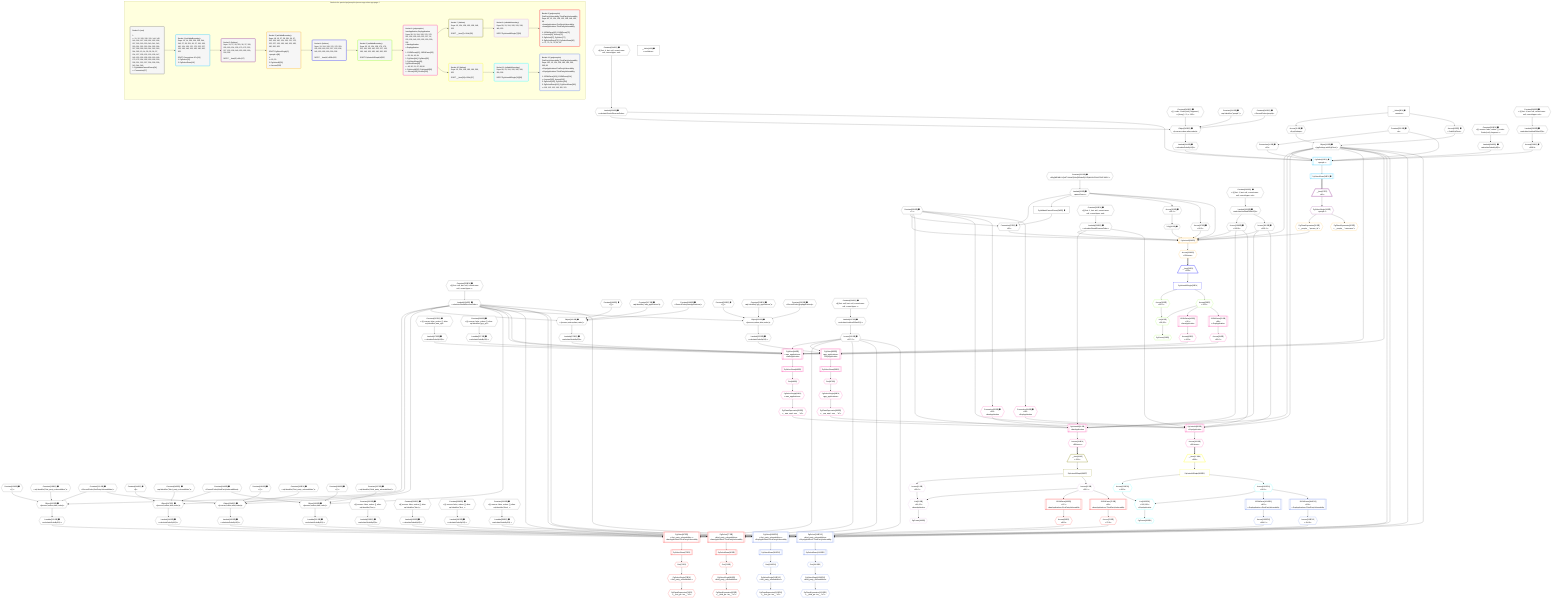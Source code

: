 %%{init: {'themeVariables': { 'fontSize': '12px'}}}%%
graph TD
    classDef path fill:#eee,stroke:#000,color:#000
    classDef plan fill:#fff,stroke-width:1px,color:#000
    classDef itemplan fill:#fff,stroke-width:2px,color:#000
    classDef unbatchedplan fill:#dff,stroke-width:1px,color:#000
    classDef sideeffectplan fill:#fcc,stroke-width:2px,color:#000
    classDef bucket fill:#f6f6f6,color:#000,stroke-width:2px,text-align:left


    %% plan dependencies
    Object132{{"Object[132∈0] ➊<br />ᐸ{reverse,orders,alias,codec}ᐳ"}}:::plan
    Lambda124{{"Lambda[124∈0] ➊<br />ᐸcalculateShouldReverseOrderᐳ"}}:::plan
    Constant129{{"Constant[129∈0] ➊<br />ᐸ[]ᐳ"}}:::plan
    Constant130{{"Constant[130∈0] ➊<br />ᐸsql.identifier(”first_party_vulnerabilities”)ᐳ"}}:::plan
    Constant131{{"Constant[131∈0] ➊<br />ᐸRecordCodec(firstPartyVulnerabilities)ᐳ"}}:::plan
    Lambda124 & Constant129 & Constant130 & Constant131 --> Object132
    Object147{{"Object[147∈0] ➊<br />ᐸ{reverse,orders,alias,codec}ᐳ"}}:::plan
    Constant144{{"Constant[144∈0] ➊<br />ᐸ[]ᐳ"}}:::plan
    Constant145{{"Constant[145∈0] ➊<br />ᐸsql.identifier(”third_party_vulnerabilities”)ᐳ"}}:::plan
    Constant146{{"Constant[146∈0] ➊<br />ᐸRecordCodec(thirdPartyVulnerabilities)ᐳ"}}:::plan
    Lambda124 & Constant144 & Constant145 & Constant146 --> Object147
    Object169{{"Object[169∈0] ➊<br />ᐸ{reverse,orders,alias,codec}ᐳ"}}:::plan
    Constant166{{"Constant[166∈0] ➊<br />ᐸ[]ᐳ"}}:::plan
    Constant167{{"Constant[167∈0] ➊<br />ᐸsql.identifier(”aws_applications”)ᐳ"}}:::plan
    Constant168{{"Constant[168∈0] ➊<br />ᐸRecordCodec(awsApplications)ᐳ"}}:::plan
    Lambda124 & Constant166 & Constant167 & Constant168 --> Object169
    Object184{{"Object[184∈0] ➊<br />ᐸ{reverse,orders,alias,codec}ᐳ"}}:::plan
    Constant181{{"Constant[181∈0] ➊<br />ᐸ[]ᐳ"}}:::plan
    Constant182{{"Constant[182∈0] ➊<br />ᐸsql.identifier(”first_party_vulnerabilities”)ᐳ"}}:::plan
    Lambda124 & Constant181 & Constant182 & Constant131 --> Object184
    Object199{{"Object[199∈0] ➊<br />ᐸ{reverse,orders,alias,codec}ᐳ"}}:::plan
    Constant196{{"Constant[196∈0] ➊<br />ᐸ[]ᐳ"}}:::plan
    Constant197{{"Constant[197∈0] ➊<br />ᐸsql.identifier(”third_party_vulnerabilities”)ᐳ"}}:::plan
    Lambda124 & Constant196 & Constant197 & Constant146 --> Object199
    Object221{{"Object[221∈0] ➊<br />ᐸ{reverse,orders,alias,codec}ᐳ"}}:::plan
    Constant218{{"Constant[218∈0] ➊<br />ᐸ[]ᐳ"}}:::plan
    Constant219{{"Constant[219∈0] ➊<br />ᐸsql.identifier(”gcp_applications”)ᐳ"}}:::plan
    Constant220{{"Constant[220∈0] ➊<br />ᐸRecordCodec(gcpApplications)ᐳ"}}:::plan
    Lambda124 & Constant218 & Constant219 & Constant220 --> Object221
    Object243{{"Object[243∈0] ➊<br />ᐸ{reverse,orders,alias,codec}ᐳ"}}:::plan
    Lambda236{{"Lambda[236∈0] ➊<br />ᐸcalculateShouldReverseOrderᐳ"}}:::plan
    Constant240{{"Constant[240∈0] ➊<br />ᐸ[ { codec: Codec(int4), fragment: { n: [Array], f: 0, c: 102ᐳ"}}:::plan
    Constant241{{"Constant[241∈0] ➊<br />ᐸsql.identifier(”people”)ᐳ"}}:::plan
    Constant242{{"Constant[242∈0] ➊<br />ᐸRecordCodec(people)ᐳ"}}:::plan
    Lambda236 & Constant240 & Constant241 & Constant242 --> Object243
    Connection27{{"Connection[27∈0] ➊<br />ᐸ23ᐳ"}}:::plan
    Constant251{{"Constant[251∈0] ➊<br />ᐸ1ᐳ"}}:::plan
    Lambda28{{"Lambda[28∈0] ➊<br />ᐸparseCursorᐳ"}}:::plan
    PgValidateParsedCursor34["PgValidateParsedCursor[34∈0] ➊"]:::plan
    Constant251 & Lambda28 & PgValidateParsedCursor34 --> Connection27
    Object13{{"Object[13∈0] ➊<br />ᐸ{pgSettings,withPgClient}ᐳ"}}:::plan
    Access11{{"Access[11∈0] ➊<br />ᐸ2.pgSettingsᐳ"}}:::plan
    Access12{{"Access[12∈0] ➊<br />ᐸ2.withPgClientᐳ"}}:::plan
    Access11 & Access12 --> Object13
    __Value2["__Value[2∈0] ➊<br />ᐸcontextᐳ"]:::plan
    __Value2 --> Access11
    __Value2 --> Access12
    Connection14{{"Connection[14∈0] ➊<br />ᐸ10ᐳ"}}:::plan
    Constant250{{"Constant[250∈0] ➊<br />ᐸ4ᐳ"}}:::plan
    Constant250 --> Connection14
    Constant252{{"Constant[252∈0] ➊<br />ᐸ'WyJjMDM4YzQzNTYwIiwiQXdzQXBwbGljYXRpb24iLCJbXCI0XCJdIl0='ᐳ"}}:::plan
    Constant252 --> Lambda28
    Lambda28 --> PgValidateParsedCursor34
    Access35{{"Access[35∈0] ➊<br />ᐸ28.1ᐳ"}}:::plan
    Lambda28 --> Access35
    ToPg36{{"ToPg[36∈0] ➊"}}:::plan
    Access35 --> ToPg36
    Access37{{"Access[37∈0] ➊<br />ᐸ28.2ᐳ"}}:::plan
    Lambda28 --> Access37
    Constant253{{"Constant[253∈0] ➊<br />ᐸ§{ first: null, last: null, cursorLower: null, cursorUpper: ᐳ"}}:::plan
    Constant253 --> Lambda124
    Lambda127{{"Lambda[127∈0] ➊<br />ᐸcalculateLimitAndOffsetSQLᐳ"}}:::plan
    Constant254{{"Constant[254∈0] ➊<br />ᐸ§{ first: null, last: null, cursorLower: null, cursorUpper: ᐳ"}}:::plan
    Constant254 --> Lambda127
    Access128{{"Access[128∈0] ➊<br />ᐸ127.0ᐳ"}}:::plan
    Lambda127 --> Access128
    Lambda133{{"Lambda[133∈0] ➊<br />ᐸcalculateOrderBySQLᐳ"}}:::plan
    Object132 --> Lambda133
    Lambda138{{"Lambda[138∈0] ➊<br />ᐸcalculateOrderBySQLᐳ"}}:::plan
    Constant255{{"Constant[255∈0] ➊<br />ᐸ§{ reverse: false, orders: [], alias: sql.identifier(”first_ᐳ"}}:::plan
    Constant255 --> Lambda138
    Lambda148{{"Lambda[148∈0] ➊<br />ᐸcalculateOrderBySQLᐳ"}}:::plan
    Object147 --> Lambda148
    Lambda153{{"Lambda[153∈0] ➊<br />ᐸcalculateOrderBySQLᐳ"}}:::plan
    Constant256{{"Constant[256∈0] ➊<br />ᐸ§{ reverse: false, orders: [], alias: sql.identifier(”third_ᐳ"}}:::plan
    Constant256 --> Lambda153
    Lambda156{{"Lambda[156∈0] ➊<br />ᐸcalculateShouldReverseOrderᐳ"}}:::plan
    Constant262{{"Constant[262∈0] ➊<br />ᐸ§{ first: 1, last: null, cursorLower: null, cursorUpper: nulᐳ"}}:::plan
    Constant262 --> Lambda156
    Lambda158{{"Lambda[158∈0] ➊<br />ᐸcalculateLimitAndOffsetSQLᐳ"}}:::plan
    Constant263{{"Constant[263∈0] ➊<br />ᐸ§{ first: 1, last: null, cursorLower: null, cursorUpper: nulᐳ"}}:::plan
    Constant263 --> Lambda158
    Access159{{"Access[159∈0] ➊<br />ᐸ158.0ᐳ"}}:::plan
    Lambda158 --> Access159
    Access160{{"Access[160∈0] ➊<br />ᐸ158.1ᐳ"}}:::plan
    Lambda158 --> Access160
    Lambda170{{"Lambda[170∈0] ➊<br />ᐸcalculateOrderBySQLᐳ"}}:::plan
    Object169 --> Lambda170
    Lambda175{{"Lambda[175∈0] ➊<br />ᐸcalculateOrderBySQLᐳ"}}:::plan
    Constant257{{"Constant[257∈0] ➊<br />ᐸ§{ reverse: false, orders: [], alias: sql.identifier(”aws_apᐳ"}}:::plan
    Constant257 --> Lambda175
    Lambda185{{"Lambda[185∈0] ➊<br />ᐸcalculateOrderBySQLᐳ"}}:::plan
    Object184 --> Lambda185
    Lambda190{{"Lambda[190∈0] ➊<br />ᐸcalculateOrderBySQLᐳ"}}:::plan
    Constant258{{"Constant[258∈0] ➊<br />ᐸ§{ reverse: false, orders: [], alias: sql.identifier(”first_ᐳ"}}:::plan
    Constant258 --> Lambda190
    Lambda200{{"Lambda[200∈0] ➊<br />ᐸcalculateOrderBySQLᐳ"}}:::plan
    Object199 --> Lambda200
    Lambda205{{"Lambda[205∈0] ➊<br />ᐸcalculateOrderBySQLᐳ"}}:::plan
    Constant259{{"Constant[259∈0] ➊<br />ᐸ§{ reverse: false, orders: [], alias: sql.identifier(”third_ᐳ"}}:::plan
    Constant259 --> Lambda205
    Lambda222{{"Lambda[222∈0] ➊<br />ᐸcalculateOrderBySQLᐳ"}}:::plan
    Object221 --> Lambda222
    Lambda227{{"Lambda[227∈0] ➊<br />ᐸcalculateOrderBySQLᐳ"}}:::plan
    Constant260{{"Constant[260∈0] ➊<br />ᐸ§{ reverse: false, orders: [], alias: sql.identifier(”gcp_apᐳ"}}:::plan
    Constant260 --> Lambda227
    Constant264{{"Constant[264∈0] ➊<br />ᐸ§{ first: 4, last: null, cursorLower: null, cursorUpper: nulᐳ"}}:::plan
    Constant264 --> Lambda236
    Lambda238{{"Lambda[238∈0] ➊<br />ᐸcalculateLimitAndOffsetSQLᐳ"}}:::plan
    Constant265{{"Constant[265∈0] ➊<br />ᐸ§{ first: 4, last: null, cursorLower: null, cursorUpper: nulᐳ"}}:::plan
    Constant265 --> Lambda238
    Access239{{"Access[239∈0] ➊<br />ᐸ238.0ᐳ"}}:::plan
    Lambda238 --> Access239
    Lambda244{{"Lambda[244∈0] ➊<br />ᐸcalculateOrderBySQLᐳ"}}:::plan
    Object243 --> Lambda244
    Lambda249{{"Lambda[249∈0] ➊<br />ᐸcalculateOrderBySQLᐳ"}}:::plan
    Constant261{{"Constant[261∈0] ➊<br />ᐸ§{ reverse: false, orders: [ { codec: Codec(int4), fragment:ᐳ"}}:::plan
    Constant261 --> Lambda249
    __Value4["__Value[4∈0] ➊<br />ᐸrootValueᐳ"]:::plan
    PgSelect15[["PgSelect[15∈1] ➊<br />ᐸpeopleᐳ"]]:::plan
    Object13 & Connection14 & Constant250 & Lambda236 & Access239 & Lambda244 & Lambda249 --> PgSelect15
    PgSelectRows16[["PgSelectRows[16∈1] ➊"]]:::plan
    PgSelect15 --> PgSelectRows16
    __Item17[/"__Item[17∈2]<br />ᐸ16ᐳ"\]:::itemplan
    PgSelectRows16 ==> __Item17
    PgSelectSingle18{{"PgSelectSingle[18∈2]<br />ᐸpeopleᐳ"}}:::plan
    __Item17 --> PgSelectSingle18
    PgUnionAll29[["PgUnionAll[29∈3]"]]:::plan
    PgClassExpression19{{"PgClassExpression[19∈3]<br />ᐸ__people__.”person_id”ᐳ"}}:::plan
    Object13 & PgClassExpression19 & Connection27 & Lambda28 & Constant251 & ToPg36 & Access37 & Lambda156 & Access159 & Access160 --> PgUnionAll29
    PgSelectSingle18 --> PgClassExpression19
    PgClassExpression20{{"PgClassExpression[20∈3]<br />ᐸ__people__.”username”ᐳ"}}:::plan
    PgSelectSingle18 --> PgClassExpression20
    Access228{{"Access[228∈3]<br />ᐸ29.itemsᐳ"}}:::plan
    PgUnionAll29 --> Access228
    __Item31[/"__Item[31∈4]<br />ᐸ228ᐳ"\]:::itemplan
    Access228 ==> __Item31
    PgUnionAllSingle32["PgUnionAllSingle[32∈4]"]:::plan
    __Item31 --> PgUnionAllSingle32
    List40{{"List[40∈5]<br />ᐸ38,39ᐳ"}}:::plan
    Access38{{"Access[38∈5]<br />ᐸ32.0ᐳ"}}:::plan
    Access39{{"Access[39∈5]<br />ᐸ32.1ᐳ"}}:::plan
    Access38 & Access39 --> List40
    PgCursor33{{"PgCursor[33∈5]"}}:::plan
    List40 --> PgCursor33
    PgUnionAllSingle32 --> Access38
    PgUnionAllSingle32 --> Access39
    PgUnionAll56[["PgUnionAll[56∈6]<br />ᐳAwsApplication"]]:::plan
    PgClassExpression51{{"PgClassExpression[51∈6]<br />ᐸ__aws_appl...ons__.”id”ᐳ"}}:::plan
    Connection55{{"Connection[55∈6] ➊<br />ᐸ53ᐳ<br />ᐳAwsApplication"}}:::plan
    Object13 & PgClassExpression51 & Connection55 & Constant251 & Lambda156 & Access159 & Access160 --> PgUnionAll56
    PgUnionAll95[["PgUnionAll[95∈6]<br />ᐳGcpApplication"]]:::plan
    PgClassExpression90{{"PgClassExpression[90∈6]<br />ᐸ__gcp_appl...ons__.”id”ᐳ"}}:::plan
    Connection94{{"Connection[94∈6] ➊<br />ᐸ92ᐳ<br />ᐳGcpApplication"}}:::plan
    Object13 & PgClassExpression90 & Connection94 & Constant251 & Lambda156 & Access159 & Access160 --> PgUnionAll95
    PgSelect44[["PgSelect[44∈6]<br />ᐸaws_applicationsᐳ<br />ᐳAwsApplication"]]:::plan
    Access43{{"Access[43∈6]<br />ᐸ42.0ᐳ"}}:::plan
    Object13 & Access43 & Lambda124 & Access128 & Lambda170 & Lambda175 --> PgSelect44
    PgSelect85[["PgSelect[85∈6]<br />ᐸgcp_applicationsᐳ<br />ᐳGcpApplication"]]:::plan
    Access84{{"Access[84∈6]<br />ᐸ83.0ᐳ"}}:::plan
    Object13 & Access84 & Lambda124 & Access128 & Lambda222 & Lambda227 --> PgSelect85
    JSONParse42[["JSONParse[42∈6]<br />ᐸ39ᐳ<br />ᐳAwsApplication"]]:::plan
    Access39 --> JSONParse42
    JSONParse42 --> Access43
    First48{{"First[48∈6]"}}:::plan
    PgSelectRows49[["PgSelectRows[49∈6]"]]:::plan
    PgSelectRows49 --> First48
    PgSelect44 --> PgSelectRows49
    PgSelectSingle50{{"PgSelectSingle[50∈6]<br />ᐸaws_applicationsᐳ"}}:::plan
    First48 --> PgSelectSingle50
    PgSelectSingle50 --> PgClassExpression51
    Constant251 --> Connection55
    JSONParse83[["JSONParse[83∈6]<br />ᐸ39ᐳ<br />ᐳGcpApplication"]]:::plan
    Access39 --> JSONParse83
    JSONParse83 --> Access84
    First87{{"First[87∈6]"}}:::plan
    PgSelectRows88[["PgSelectRows[88∈6]"]]:::plan
    PgSelectRows88 --> First87
    PgSelect85 --> PgSelectRows88
    PgSelectSingle89{{"PgSelectSingle[89∈6]<br />ᐸgcp_applicationsᐳ"}}:::plan
    First87 --> PgSelectSingle89
    PgSelectSingle89 --> PgClassExpression90
    Constant251 --> Connection94
    Access154{{"Access[154∈6]<br />ᐸ56.itemsᐳ"}}:::plan
    PgUnionAll56 --> Access154
    Access206{{"Access[206∈6]<br />ᐸ95.itemsᐳ"}}:::plan
    PgUnionAll95 --> Access206
    __Item58[/"__Item[58∈7]<br />ᐸ154ᐳ"\]:::itemplan
    Access154 ==> __Item58
    PgUnionAllSingle59["PgUnionAllSingle[59∈7]"]:::plan
    __Item58 --> PgUnionAllSingle59
    List63{{"List[63∈8]<br />ᐸ61,62ᐳ<br />ᐳAwsApplication"}}:::plan
    Access61{{"Access[61∈8]<br />ᐸ59.0ᐳ"}}:::plan
    Access62{{"Access[62∈8]<br />ᐸ59.1ᐳ"}}:::plan
    Access61 & Access62 --> List63
    PgCursor60{{"PgCursor[60∈8]"}}:::plan
    List63 --> PgCursor60
    PgUnionAllSingle59 --> Access61
    PgUnionAllSingle59 --> Access62
    PgSelect67[["PgSelect[67∈9]<br />ᐸfirst_party_vulnerabilitiesᐳ<br />ᐳAwsApplicationᐳFirstPartyVulnerability"]]:::plan
    Access66{{"Access[66∈9]<br />ᐸ65.0ᐳ"}}:::plan
    Object13 & Access66 & Lambda124 & Access128 & Lambda133 & Lambda138 --> PgSelect67
    PgSelect77[["PgSelect[77∈9]<br />ᐸthird_party_vulnerabilitiesᐳ<br />ᐳAwsApplicationᐳThirdPartyVulnerability"]]:::plan
    Access76{{"Access[76∈9]<br />ᐸ75.0ᐳ"}}:::plan
    Object13 & Access76 & Lambda124 & Access128 & Lambda148 & Lambda153 --> PgSelect77
    JSONParse65[["JSONParse[65∈9]<br />ᐸ62ᐳ<br />ᐳAwsApplicationᐳFirstPartyVulnerability"]]:::plan
    Access62 --> JSONParse65
    JSONParse65 --> Access66
    First71{{"First[71∈9]"}}:::plan
    PgSelectRows72[["PgSelectRows[72∈9]"]]:::plan
    PgSelectRows72 --> First71
    PgSelect67 --> PgSelectRows72
    PgSelectSingle73{{"PgSelectSingle[73∈9]<br />ᐸfirst_party_vulnerabilitiesᐳ"}}:::plan
    First71 --> PgSelectSingle73
    PgClassExpression74{{"PgClassExpression[74∈9]<br />ᐸ__first_pa...ies__.”id”ᐳ"}}:::plan
    PgSelectSingle73 --> PgClassExpression74
    JSONParse75[["JSONParse[75∈9]<br />ᐸ62ᐳ<br />ᐳAwsApplicationᐳThirdPartyVulnerability"]]:::plan
    Access62 --> JSONParse75
    JSONParse75 --> Access76
    First79{{"First[79∈9]"}}:::plan
    PgSelectRows80[["PgSelectRows[80∈9]"]]:::plan
    PgSelectRows80 --> First79
    PgSelect77 --> PgSelectRows80
    PgSelectSingle81{{"PgSelectSingle[81∈9]<br />ᐸthird_party_vulnerabilitiesᐳ"}}:::plan
    First79 --> PgSelectSingle81
    PgClassExpression82{{"PgClassExpression[82∈9]<br />ᐸ__third_pa...ies__.”id”ᐳ"}}:::plan
    PgSelectSingle81 --> PgClassExpression82
    __Item97[/"__Item[97∈10]<br />ᐸ206ᐳ"\]:::itemplan
    Access206 ==> __Item97
    PgUnionAllSingle98["PgUnionAllSingle[98∈10]"]:::plan
    __Item97 --> PgUnionAllSingle98
    List102{{"List[102∈11]<br />ᐸ100,101ᐳ<br />ᐳGcpApplication"}}:::plan
    Access100{{"Access[100∈11]<br />ᐸ98.0ᐳ"}}:::plan
    Access101{{"Access[101∈11]<br />ᐸ98.1ᐳ"}}:::plan
    Access100 & Access101 --> List102
    PgCursor99{{"PgCursor[99∈11]"}}:::plan
    List102 --> PgCursor99
    PgUnionAllSingle98 --> Access100
    PgUnionAllSingle98 --> Access101
    PgSelect106[["PgSelect[106∈12]<br />ᐸfirst_party_vulnerabilitiesᐳ<br />ᐳGcpApplicationᐳFirstPartyVulnerability"]]:::plan
    Access105{{"Access[105∈12]<br />ᐸ104.0ᐳ"}}:::plan
    Object13 & Access105 & Lambda124 & Access128 & Lambda185 & Lambda190 --> PgSelect106
    PgSelect116[["PgSelect[116∈12]<br />ᐸthird_party_vulnerabilitiesᐳ<br />ᐳGcpApplicationᐳThirdPartyVulnerability"]]:::plan
    Access115{{"Access[115∈12]<br />ᐸ114.0ᐳ"}}:::plan
    Object13 & Access115 & Lambda124 & Access128 & Lambda200 & Lambda205 --> PgSelect116
    JSONParse104[["JSONParse[104∈12]<br />ᐸ101ᐳ<br />ᐳGcpApplicationᐳFirstPartyVulnerability"]]:::plan
    Access101 --> JSONParse104
    JSONParse104 --> Access105
    First110{{"First[110∈12]"}}:::plan
    PgSelectRows111[["PgSelectRows[111∈12]"]]:::plan
    PgSelectRows111 --> First110
    PgSelect106 --> PgSelectRows111
    PgSelectSingle112{{"PgSelectSingle[112∈12]<br />ᐸfirst_party_vulnerabilitiesᐳ"}}:::plan
    First110 --> PgSelectSingle112
    PgClassExpression113{{"PgClassExpression[113∈12]<br />ᐸ__first_pa...ies__.”id”ᐳ"}}:::plan
    PgSelectSingle112 --> PgClassExpression113
    JSONParse114[["JSONParse[114∈12]<br />ᐸ101ᐳ<br />ᐳGcpApplicationᐳThirdPartyVulnerability"]]:::plan
    Access101 --> JSONParse114
    JSONParse114 --> Access115
    First118{{"First[118∈12]"}}:::plan
    PgSelectRows119[["PgSelectRows[119∈12]"]]:::plan
    PgSelectRows119 --> First118
    PgSelect116 --> PgSelectRows119
    PgSelectSingle120{{"PgSelectSingle[120∈12]<br />ᐸthird_party_vulnerabilitiesᐳ"}}:::plan
    First118 --> PgSelectSingle120
    PgClassExpression121{{"PgClassExpression[121∈12]<br />ᐸ__third_pa...ies__.”id”ᐳ"}}:::plan
    PgSelectSingle120 --> PgClassExpression121

    %% define steps

    subgraph "Buckets for queries/polymorphic/person-app-vulns.app-page-2"
    Bucket0("Bucket 0 (root)<br /><br />1: <br />ᐳ: 11, 12, 129, 130, 131, 144, 145, 146, 166, 167, 168, 181, 182, 196, 197, 218, 219, 220, 240, 241, 242, 250, 251, 252, 253, 254, 255, 256, 257, 258, 259, 260, 261, 262, 263, 264, 265, 13, 14, 28, 35, 36, 37, 124, 127, 128, 132, 133, 138, 147, 148, 153, 156, 158, 159, 160, 169, 170, 175, 184, 185, 190, 199, 200, 205, 221, 222, 227, 236, 238, 239, 243, 244, 249<br />2: PgValidateParsedCursor[34]<br />ᐳ: Connection[27]"):::bucket
    classDef bucket0 stroke:#696969
    class Bucket0,__Value2,__Value4,Access11,Access12,Object13,Connection14,Connection27,Lambda28,PgValidateParsedCursor34,Access35,ToPg36,Access37,Lambda124,Lambda127,Access128,Constant129,Constant130,Constant131,Object132,Lambda133,Lambda138,Constant144,Constant145,Constant146,Object147,Lambda148,Lambda153,Lambda156,Lambda158,Access159,Access160,Constant166,Constant167,Constant168,Object169,Lambda170,Lambda175,Constant181,Constant182,Object184,Lambda185,Lambda190,Constant196,Constant197,Object199,Lambda200,Lambda205,Constant218,Constant219,Constant220,Object221,Lambda222,Lambda227,Lambda236,Lambda238,Access239,Constant240,Constant241,Constant242,Object243,Lambda244,Lambda249,Constant250,Constant251,Constant252,Constant253,Constant254,Constant255,Constant256,Constant257,Constant258,Constant259,Constant260,Constant261,Constant262,Constant263,Constant264,Constant265 bucket0
    Bucket1("Bucket 1 (nullableBoundary)<br />Deps: 13, 14, 250, 236, 239, 244, 249, 27, 28, 251, 36, 37, 156, 159, 160, 124, 128, 170, 175, 222, 227, 133, 138, 148, 153, 185, 190, 200, 205<br /><br />ROOT Connectionᐸ10ᐳ[14]<br />1: PgSelect[15]<br />2: PgSelectRows[16]"):::bucket
    classDef bucket1 stroke:#00bfff
    class Bucket1,PgSelect15,PgSelectRows16 bucket1
    Bucket2("Bucket 2 (listItem)<br />Deps: 13, 27, 28, 251, 36, 37, 156, 159, 160, 124, 128, 170, 175, 222, 227, 133, 138, 148, 153, 185, 190, 200, 205<br /><br />ROOT __Item{2}ᐸ16ᐳ[17]"):::bucket
    classDef bucket2 stroke:#7f007f
    class Bucket2,__Item17,PgSelectSingle18 bucket2
    Bucket3("Bucket 3 (nullableBoundary)<br />Deps: 18, 13, 27, 28, 251, 36, 37, 156, 159, 160, 124, 128, 170, 175, 222, 227, 133, 138, 148, 153, 185, 190, 200, 205<br /><br />ROOT PgSelectSingle{2}ᐸpeopleᐳ[18]<br />1: <br />ᐳ: 19, 20<br />2: PgUnionAll[29]<br />ᐳ: Access[228]"):::bucket
    classDef bucket3 stroke:#ffa500
    class Bucket3,PgClassExpression19,PgClassExpression20,PgUnionAll29,Access228 bucket3
    Bucket4("Bucket 4 (listItem)<br />Deps: 13, 124, 128, 170, 175, 251, 156, 159, 160, 222, 227, 133, 138, 148, 153, 185, 190, 200, 205<br /><br />ROOT __Item{4}ᐸ228ᐳ[31]"):::bucket
    classDef bucket4 stroke:#0000ff
    class Bucket4,__Item31,PgUnionAllSingle32 bucket4
    Bucket5("Bucket 5 (nullableBoundary)<br />Deps: 32, 13, 124, 128, 170, 175, 251, 156, 159, 160, 222, 227, 133, 138, 148, 153, 185, 190, 200, 205<br /><br />ROOT PgUnionAllSingle{4}[32]"):::bucket
    classDef bucket5 stroke:#7fff00
    class Bucket5,PgCursor33,Access38,Access39,List40 bucket5
    Bucket6("Bucket 6 (polymorphic)<br />AwsApplication,GcpApplication<br />Deps: 39, 13, 124, 128, 170, 175, 251, 156, 159, 160, 222, 227, 32, 133, 138, 148, 153, 185, 190, 200, 205<br />ᐳAwsApplication<br />ᐳGcpApplication<br /><br />1: JSONParse[42], JSONParse[83]<br />ᐳ: 55, 94, 43, 84<br />2: PgSelect[44], PgSelect[85]<br />3: PgSelectRows[49], PgSelectRows[88]<br />ᐳ: 48, 50, 51, 87, 89, 90<br />4: PgUnionAll[56], PgUnionAll[95]<br />ᐳ: Access[154], Access[206]"):::bucket
    classDef bucket6 stroke:#ff1493
    class Bucket6,JSONParse42,Access43,PgSelect44,First48,PgSelectRows49,PgSelectSingle50,PgClassExpression51,Connection55,PgUnionAll56,JSONParse83,Access84,PgSelect85,First87,PgSelectRows88,PgSelectSingle89,PgClassExpression90,Connection94,PgUnionAll95,Access154,Access206 bucket6
    Bucket7("Bucket 7 (listItem)<br />Deps: 13, 124, 128, 133, 138, 148, 153<br /><br />ROOT __Item{7}ᐸ154ᐳ[58]"):::bucket
    classDef bucket7 stroke:#808000
    class Bucket7,__Item58,PgUnionAllSingle59 bucket7
    Bucket8("Bucket 8 (nullableBoundary)<br />Deps: 59, 13, 124, 128, 133, 138, 148, 153<br /><br />ROOT PgUnionAllSingle{7}[59]"):::bucket
    classDef bucket8 stroke:#dda0dd
    class Bucket8,PgCursor60,Access61,Access62,List63 bucket8
    Bucket9("Bucket 9 (polymorphic)<br />FirstPartyVulnerability,ThirdPartyVulnerability<br />Deps: 62, 13, 124, 128, 133, 138, 148, 153, 59<br />ᐳAwsApplicationᐳFirstPartyVulnerability<br />ᐳAwsApplicationᐳThirdPartyVulnerability<br /><br />1: JSONParse[65], JSONParse[75]<br />ᐳ: Access[66], Access[76]<br />2: PgSelect[67], PgSelect[77]<br />3: PgSelectRows[72], PgSelectRows[80]<br />ᐳ: 71, 73, 74, 79, 81, 82"):::bucket
    classDef bucket9 stroke:#ff0000
    class Bucket9,JSONParse65,Access66,PgSelect67,First71,PgSelectRows72,PgSelectSingle73,PgClassExpression74,JSONParse75,Access76,PgSelect77,First79,PgSelectRows80,PgSelectSingle81,PgClassExpression82 bucket9
    Bucket10("Bucket 10 (listItem)<br />Deps: 13, 124, 128, 185, 190, 200, 205<br /><br />ROOT __Item{10}ᐸ206ᐳ[97]"):::bucket
    classDef bucket10 stroke:#ffff00
    class Bucket10,__Item97,PgUnionAllSingle98 bucket10
    Bucket11("Bucket 11 (nullableBoundary)<br />Deps: 98, 13, 124, 128, 185, 190, 200, 205<br /><br />ROOT PgUnionAllSingle{10}[98]"):::bucket
    classDef bucket11 stroke:#00ffff
    class Bucket11,PgCursor99,Access100,Access101,List102 bucket11
    Bucket12("Bucket 12 (polymorphic)<br />FirstPartyVulnerability,ThirdPartyVulnerability<br />Deps: 101, 13, 124, 128, 185, 190, 200, 205, 98<br />ᐳGcpApplicationᐳFirstPartyVulnerability<br />ᐳGcpApplicationᐳThirdPartyVulnerability<br /><br />1: JSONParse[104], JSONParse[114]<br />ᐳ: Access[105], Access[115]<br />2: PgSelect[106], PgSelect[116]<br />3: PgSelectRows[111], PgSelectRows[119]<br />ᐳ: 110, 112, 113, 118, 120, 121"):::bucket
    classDef bucket12 stroke:#4169e1
    class Bucket12,JSONParse104,Access105,PgSelect106,First110,PgSelectRows111,PgSelectSingle112,PgClassExpression113,JSONParse114,Access115,PgSelect116,First118,PgSelectRows119,PgSelectSingle120,PgClassExpression121 bucket12
    Bucket0 --> Bucket1
    Bucket1 --> Bucket2
    Bucket2 --> Bucket3
    Bucket3 --> Bucket4
    Bucket4 --> Bucket5
    Bucket5 --> Bucket6
    Bucket6 --> Bucket7 & Bucket10
    Bucket7 --> Bucket8
    Bucket8 --> Bucket9
    Bucket10 --> Bucket11
    Bucket11 --> Bucket12
    end